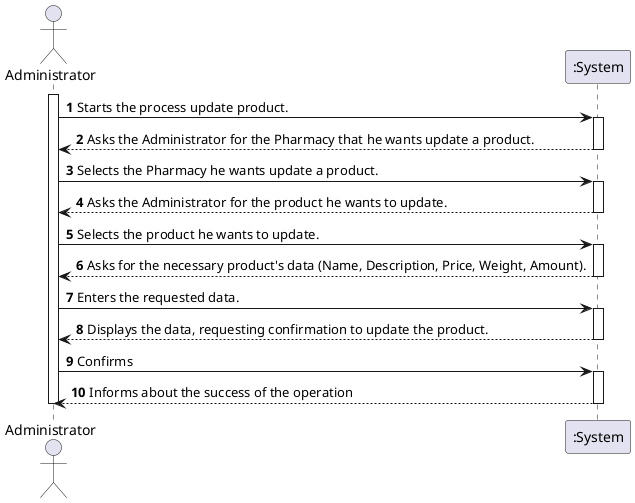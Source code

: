 @startuml
autonumber
actor "Administrator" as ADM

activate ADM
ADM -> ":System" : Starts the process update product.
activate ":System"
":System" --> ADM : Asks the Administrator for the Pharmacy that he wants update a product.
deactivate ":System"

ADM -> ":System" : Selects the Pharmacy he wants update a product.
activate ":System"
":System" --> ADM : Asks the Administrator for the product he wants to update.
deactivate ":System"

ADM -> ":System" : Selects the product he wants to update.
activate ":System"
":System" --> ADM : Asks for the necessary product's data (Name, Description, Price, Weight, Amount).
deactivate ":System"

ADM -> ":System" : Enters the requested data.
activate ":System"
":System" --> ADM : Displays the data, requesting confirmation to update the product.
deactivate ":System"

ADM -> ":System" :  Confirms
activate ":System"
":System" --> ADM :  Informs about the success of the operation
deactivate ":System"

deactivate ADM

@enduml
